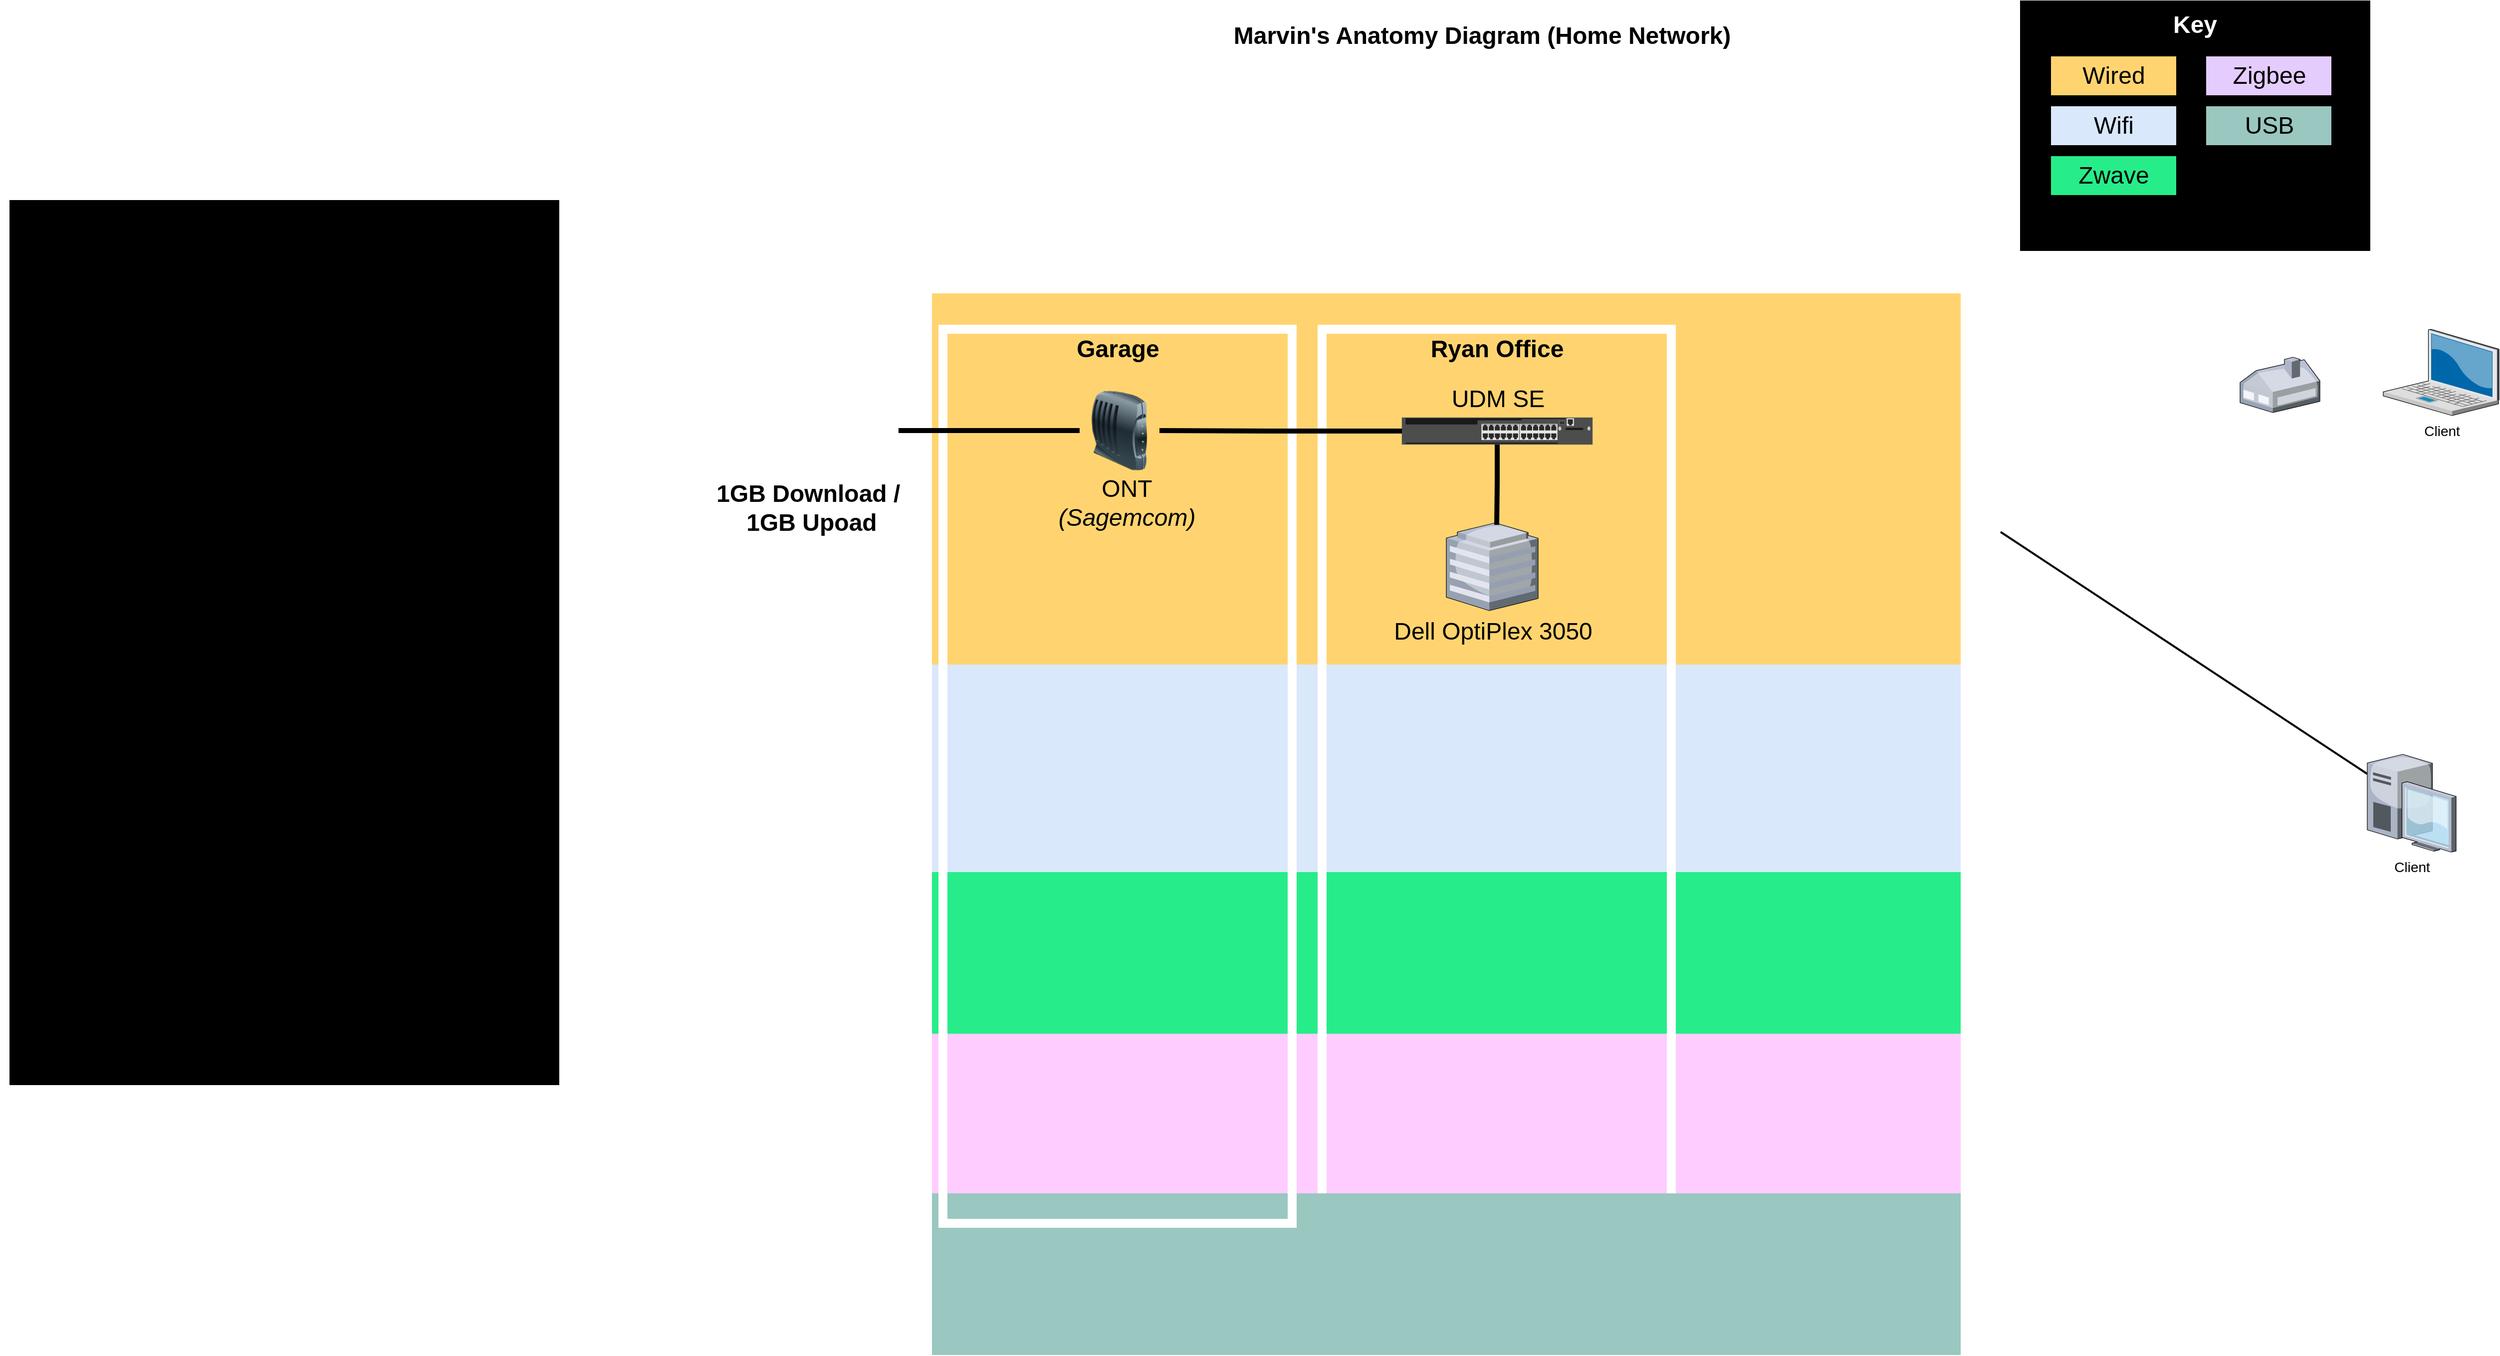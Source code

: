 <mxfile version="24.0.7" type="github">
  <diagram name="Page-1" id="e3a06f82-3646-2815-327d-82caf3d4e204">
    <mxGraphModel dx="3401.5" dy="2401" grid="1" gridSize="10" guides="1" tooltips="1" connect="1" arrows="1" fold="1" page="1" pageScale="1.5" pageWidth="1169" pageHeight="826" background="none" math="0" shadow="0">
      <root>
        <mxCell id="0" style=";html=1;" />
        <mxCell id="1" style=";html=1;" parent="0" />
        <mxCell id="WdiiXtbUIXjyEcrqgwwM-25" value="" style="whiteSpace=wrap;html=1;fillColor=#FFCCFF;fontSize=14;strokeColor=none;verticalAlign=top;" vertex="1" parent="1">
          <mxGeometry x="179" y="840" width="1031" height="162" as="geometry" />
        </mxCell>
        <mxCell id="6a7d8f32e03d9370-59" value="" style="whiteSpace=wrap;html=1;fillColor=#26ED89;fontSize=14;strokeColor=none;verticalAlign=top;" parent="1" vertex="1">
          <mxGeometry x="179" y="678" width="1031" height="162" as="geometry" />
        </mxCell>
        <mxCell id="6a7d8f32e03d9370-58" value="" style="whiteSpace=wrap;html=1;fillColor=#dae8fc;fontSize=14;strokeColor=none;verticalAlign=top;" parent="1" vertex="1">
          <mxGeometry x="179" y="470" width="1031" height="208" as="geometry" />
        </mxCell>
        <mxCell id="6a7d8f32e03d9370-57" value="" style="whiteSpace=wrap;html=1;fillColor=#FFD470;gradientColor=none;fontSize=14;strokeColor=none;verticalAlign=top;" parent="1" vertex="1">
          <mxGeometry x="179" y="98" width="1031" height="372" as="geometry" />
        </mxCell>
        <mxCell id="WdiiXtbUIXjyEcrqgwwM-15" value="&lt;div&gt;&lt;font style=&quot;font-size: 24px;&quot;&gt;&lt;br&gt;&lt;/font&gt;&lt;/div&gt;" style="rounded=0;whiteSpace=wrap;html=1;fillColor=none;strokeColor=#FFFFFF;strokeWidth=9;" vertex="1" parent="1">
          <mxGeometry x="570" y="134" width="350" height="896" as="geometry" />
        </mxCell>
        <mxCell id="WdiiXtbUIXjyEcrqgwwM-27" value="" style="whiteSpace=wrap;html=1;fillColor=#9AC7BF;fontSize=14;strokeColor=none;verticalAlign=top;" vertex="1" parent="1">
          <mxGeometry x="179" y="1000" width="1031" height="162" as="geometry" />
        </mxCell>
        <mxCell id="6a7d8f32e03d9370-1" value="Client" style="verticalLabelPosition=bottom;aspect=fixed;html=1;verticalAlign=top;strokeColor=none;shape=mxgraph.citrix.laptop_2;fillColor=#66B2FF;gradientColor=#0066CC;fontSize=14;" parent="1" vertex="1">
          <mxGeometry x="1633.5" y="134" width="116" height="86.5" as="geometry" />
        </mxCell>
        <mxCell id="6a7d8f32e03d9370-32" style="edgeStyle=none;rounded=0;html=1;startSize=10;endSize=10;jettySize=auto;orthogonalLoop=1;fontSize=14;endArrow=none;endFill=0;strokeWidth=2;" parent="1" source="6a7d8f32e03d9370-5" edge="1">
          <mxGeometry relative="1" as="geometry">
            <mxPoint x="1250.0" y="337.137" as="targetPoint" />
          </mxGeometry>
        </mxCell>
        <mxCell id="6a7d8f32e03d9370-5" value="Client" style="verticalLabelPosition=bottom;aspect=fixed;html=1;verticalAlign=top;strokeColor=none;shape=mxgraph.citrix.desktop;fillColor=#66B2FF;gradientColor=#0066CC;fontSize=14;" parent="1" vertex="1">
          <mxGeometry x="1617.5" y="560" width="89" height="98" as="geometry" />
        </mxCell>
        <mxCell id="6a7d8f32e03d9370-23" value="" style="verticalLabelPosition=bottom;aspect=fixed;html=1;verticalAlign=top;strokeColor=none;shape=mxgraph.citrix.home_office;fillColor=#66B2FF;gradientColor=#0066CC;fontSize=14;" parent="1" vertex="1">
          <mxGeometry x="1490" y="162" width="80" height="55.5" as="geometry" />
        </mxCell>
        <mxCell id="6a7d8f32e03d9370-24" value="&lt;font style=&quot;font-size: 24px;&quot;&gt;Dell OptiPlex 3050&lt;/font&gt;" style="verticalLabelPosition=bottom;aspect=fixed;html=1;verticalAlign=top;strokeColor=none;shape=mxgraph.citrix.hq_enterprise;fillColor=#66B2FF;gradientColor=#0066CC;fontSize=14;" parent="1" vertex="1">
          <mxGeometry x="694.5" y="328" width="92" height="88" as="geometry" />
        </mxCell>
        <mxCell id="6a7d8f32e03d9370-62" value="Marvin&#39;s Anatomy Diagram (Home Network)" style="text;strokeColor=none;fillColor=none;html=1;fontSize=24;fontStyle=1;verticalAlign=middle;align=center;" parent="1" vertex="1">
          <mxGeometry x="190" y="-180" width="1080" height="40" as="geometry" />
        </mxCell>
        <mxCell id="WdiiXtbUIXjyEcrqgwwM-2" value="&lt;font color=&quot;#ffffff&quot; style=&quot;font-size: 24px;&quot;&gt;&lt;b&gt;Key&lt;/b&gt;&lt;/font&gt;&lt;div&gt;&lt;font color=&quot;#ffffff&quot; style=&quot;font-size: 24px;&quot;&gt;&lt;b&gt;&lt;br&gt;&lt;/b&gt;&lt;/font&gt;&lt;/div&gt;&lt;div&gt;&lt;font color=&quot;#ffffff&quot; style=&quot;font-size: 24px;&quot;&gt;&lt;b&gt;&lt;br&gt;&lt;/b&gt;&lt;/font&gt;&lt;/div&gt;&lt;div&gt;&lt;font color=&quot;#ffffff&quot; style=&quot;font-size: 24px;&quot;&gt;&lt;b&gt;&lt;br&gt;&lt;/b&gt;&lt;/font&gt;&lt;/div&gt;&lt;div&gt;&lt;font color=&quot;#ffffff&quot; style=&quot;font-size: 24px;&quot;&gt;&lt;b&gt;&lt;br&gt;&lt;/b&gt;&lt;/font&gt;&lt;/div&gt;&lt;div&gt;&lt;font color=&quot;#ffffff&quot; style=&quot;font-size: 24px;&quot;&gt;&lt;b&gt;&lt;br&gt;&lt;/b&gt;&lt;/font&gt;&lt;/div&gt;&lt;div&gt;&lt;font color=&quot;#ffffff&quot; style=&quot;font-size: 24px;&quot;&gt;&lt;b&gt;&lt;br&gt;&lt;/b&gt;&lt;/font&gt;&lt;/div&gt;&lt;div&gt;&lt;font style=&quot;font-size: 24px;&quot;&gt;&lt;br&gt;&lt;/font&gt;&lt;/div&gt;" style="rounded=0;whiteSpace=wrap;html=1;fillColor=#000000;" vertex="1" parent="1">
          <mxGeometry x="1270" y="-195" width="350" height="250" as="geometry" />
        </mxCell>
        <mxCell id="WdiiXtbUIXjyEcrqgwwM-4" value="&lt;font style=&quot;font-size: 24px;&quot;&gt;Wired&lt;/font&gt;" style="rounded=0;whiteSpace=wrap;html=1;fillColor=#FFD470;" vertex="1" parent="1">
          <mxGeometry x="1300" y="-140" width="126.5" height="40" as="geometry" />
        </mxCell>
        <mxCell id="WdiiXtbUIXjyEcrqgwwM-5" value="&lt;font style=&quot;font-size: 24px;&quot;&gt;Wifi&lt;/font&gt;" style="rounded=0;whiteSpace=wrap;html=1;fillColor=#DAE8FC;" vertex="1" parent="1">
          <mxGeometry x="1300" y="-90" width="126.5" height="40" as="geometry" />
        </mxCell>
        <mxCell id="WdiiXtbUIXjyEcrqgwwM-6" value="&lt;div&gt;&lt;font style=&quot;font-size: 24px;&quot;&gt;&lt;br&gt;&lt;/font&gt;&lt;/div&gt;" style="rounded=0;whiteSpace=wrap;html=1;fillColor=none;strokeColor=#FFFFFF;strokeWidth=9;" vertex="1" parent="1">
          <mxGeometry x="190" y="134" width="350" height="896" as="geometry" />
        </mxCell>
        <mxCell id="WdiiXtbUIXjyEcrqgwwM-8" value="Garage" style="text;strokeColor=none;fillColor=none;html=1;fontSize=24;fontStyle=1;verticalAlign=middle;align=center;" vertex="1" parent="1">
          <mxGeometry x="270" y="134" width="190" height="40" as="geometry" />
        </mxCell>
        <mxCell id="WdiiXtbUIXjyEcrqgwwM-9" value="" style="shape=image;verticalLabelPosition=bottom;labelBackgroundColor=default;verticalAlign=top;aspect=fixed;imageAspect=0;image=https://upload.wikimedia.org/wikipedia/commons/1/1d/Frontier_Logo.png;" vertex="1" parent="1">
          <mxGeometry x="-30" y="200.5" width="175.49" height="70" as="geometry" />
        </mxCell>
        <mxCell id="WdiiXtbUIXjyEcrqgwwM-10" value="1GB Download /&amp;nbsp;&lt;div&gt;1GB Upoad&lt;/div&gt;" style="text;strokeColor=none;fillColor=none;html=1;fontSize=24;fontStyle=1;verticalAlign=middle;align=center;" vertex="1" parent="1">
          <mxGeometry x="-37.26" y="293" width="190" height="40" as="geometry" />
        </mxCell>
        <mxCell id="WdiiXtbUIXjyEcrqgwwM-11" style="edgeStyle=none;rounded=0;html=1;startSize=10;endSize=10;jettySize=auto;orthogonalLoop=1;fontSize=14;endArrow=none;endFill=0;strokeWidth=5;entryX=1;entryY=0.5;entryDx=0;entryDy=0;exitX=0;exitY=0.5;exitDx=0;exitDy=0;" edge="1" parent="1" source="WdiiXtbUIXjyEcrqgwwM-12" target="WdiiXtbUIXjyEcrqgwwM-9">
          <mxGeometry relative="1" as="geometry">
            <mxPoint x="260" y="231" as="sourcePoint" />
            <mxPoint x="1260.0" y="325.137" as="targetPoint" />
          </mxGeometry>
        </mxCell>
        <mxCell id="WdiiXtbUIXjyEcrqgwwM-12" value="" style="image;html=1;image=img/lib/clip_art/networking/Modem_128x128.png" vertex="1" parent="1">
          <mxGeometry x="327" y="195.5" width="80" height="80" as="geometry" />
        </mxCell>
        <mxCell id="WdiiXtbUIXjyEcrqgwwM-16" value="Ryan Office" style="text;strokeColor=none;fillColor=none;html=1;fontSize=24;fontStyle=1;verticalAlign=middle;align=center;" vertex="1" parent="1">
          <mxGeometry x="650" y="134" width="190" height="40" as="geometry" />
        </mxCell>
        <mxCell id="WdiiXtbUIXjyEcrqgwwM-17" value="ONT&lt;div&gt;&lt;i&gt;(Sagemcom)&lt;/i&gt;&lt;/div&gt;" style="text;strokeColor=none;fillColor=none;html=1;fontSize=24;fontStyle=0;verticalAlign=middle;align=center;" vertex="1" parent="1">
          <mxGeometry x="279" y="288" width="190" height="40" as="geometry" />
        </mxCell>
        <mxCell id="WdiiXtbUIXjyEcrqgwwM-18" value="" style="html=1;verticalLabelPosition=bottom;verticalAlign=top;outlineConnect=0;shadow=0;dashed=0;shape=mxgraph.rack.hpe_aruba.switches.jl071a_hpe_aruba_3810m_24_port_gt_1_slot_switch;" vertex="1" parent="1">
          <mxGeometry x="650" y="222.5" width="191" height="27" as="geometry" />
        </mxCell>
        <mxCell id="WdiiXtbUIXjyEcrqgwwM-20" style="edgeStyle=orthogonalEdgeStyle;rounded=0;html=1;startSize=10;endSize=10;jettySize=auto;orthogonalLoop=1;fontSize=14;endArrow=none;endFill=0;strokeWidth=5;entryX=1;entryY=0.5;entryDx=0;entryDy=0;" edge="1" parent="1" source="WdiiXtbUIXjyEcrqgwwM-18" target="WdiiXtbUIXjyEcrqgwwM-12">
          <mxGeometry relative="1" as="geometry">
            <mxPoint x="270" y="241" as="sourcePoint" />
            <mxPoint x="155" y="241" as="targetPoint" />
          </mxGeometry>
        </mxCell>
        <mxCell id="WdiiXtbUIXjyEcrqgwwM-21" value="UDM SE" style="text;strokeColor=none;fillColor=none;html=1;fontSize=24;fontStyle=0;verticalAlign=middle;align=center;" vertex="1" parent="1">
          <mxGeometry x="650.5" y="183.75" width="190" height="40" as="geometry" />
        </mxCell>
        <mxCell id="WdiiXtbUIXjyEcrqgwwM-24" value="&lt;font style=&quot;font-size: 24px;&quot;&gt;Zwave&lt;/font&gt;" style="rounded=0;whiteSpace=wrap;html=1;fillColor=#26ED89;fillStyle=solid;" vertex="1" parent="1">
          <mxGeometry x="1300" y="-40" width="126.5" height="40" as="geometry" />
        </mxCell>
        <mxCell id="WdiiXtbUIXjyEcrqgwwM-26" value="&lt;font style=&quot;font-size: 24px;&quot;&gt;Zigbee&lt;/font&gt;" style="rounded=0;whiteSpace=wrap;html=1;fillColor=#E5CCFF;fillStyle=solid;" vertex="1" parent="1">
          <mxGeometry x="1455.5" y="-140" width="126.5" height="40" as="geometry" />
        </mxCell>
        <mxCell id="WdiiXtbUIXjyEcrqgwwM-28" value="&lt;font style=&quot;font-size: 24px;&quot;&gt;USB&lt;/font&gt;" style="rounded=0;whiteSpace=wrap;html=1;fillColor=#9AC7BF;fillStyle=solid;" vertex="1" parent="1">
          <mxGeometry x="1455.5" y="-90" width="126.5" height="40" as="geometry" />
        </mxCell>
        <mxCell id="WdiiXtbUIXjyEcrqgwwM-29" style="edgeStyle=orthogonalEdgeStyle;rounded=0;html=1;startSize=10;endSize=10;jettySize=auto;orthogonalLoop=1;fontSize=14;endArrow=none;endFill=0;strokeWidth=5;entryX=0.549;entryY=0.023;entryDx=0;entryDy=0;entryPerimeter=0;" edge="1" parent="1" source="WdiiXtbUIXjyEcrqgwwM-18" target="6a7d8f32e03d9370-24">
          <mxGeometry relative="1" as="geometry">
            <mxPoint x="660" y="246" as="sourcePoint" />
            <mxPoint x="1070" y="-10" as="targetPoint" />
          </mxGeometry>
        </mxCell>
        <mxCell id="WdiiXtbUIXjyEcrqgwwM-32" value="&lt;h2&gt;&lt;font style=&quot;font-size: 24px;&quot;&gt;Backlog&lt;/font&gt;&lt;/h2&gt;" style="rounded=0;whiteSpace=wrap;html=1;fillColor=#000000;strokeColor=#FFFFFF;strokeWidth=9;" vertex="1" parent="1">
          <mxGeometry x="-750" width="560" height="896" as="geometry" />
        </mxCell>
      </root>
    </mxGraphModel>
  </diagram>
</mxfile>
